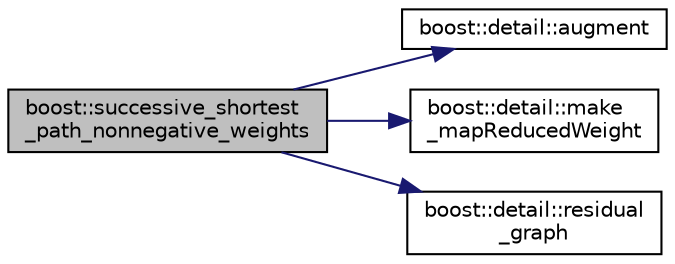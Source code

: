 digraph "boost::successive_shortest_path_nonnegative_weights"
{
  edge [fontname="Helvetica",fontsize="10",labelfontname="Helvetica",labelfontsize="10"];
  node [fontname="Helvetica",fontsize="10",shape=record];
  rankdir="LR";
  Node1 [label="boost::successive_shortest\l_path_nonnegative_weights",height=0.2,width=0.4,color="black", fillcolor="grey75", style="filled", fontcolor="black"];
  Node1 -> Node2 [color="midnightblue",fontsize="10",style="solid",fontname="Helvetica"];
  Node2 [label="boost::detail::augment",height=0.2,width=0.4,color="black", fillcolor="white", style="filled",URL="$namespaceboost_1_1detail.html#a6619c7053acb74f1872e1336eb13dc56"];
  Node1 -> Node3 [color="midnightblue",fontsize="10",style="solid",fontname="Helvetica"];
  Node3 [label="boost::detail::make\l_mapReducedWeight",height=0.2,width=0.4,color="black", fillcolor="white", style="filled",URL="$namespaceboost_1_1detail.html#a3370ddb9d6b743c334a4eb2315095c30"];
  Node1 -> Node4 [color="midnightblue",fontsize="10",style="solid",fontname="Helvetica"];
  Node4 [label="boost::detail::residual\l_graph",height=0.2,width=0.4,color="black", fillcolor="white", style="filled",URL="$namespaceboost_1_1detail.html#a58d525522e1e55ec695e13b9801da50d"];
}
